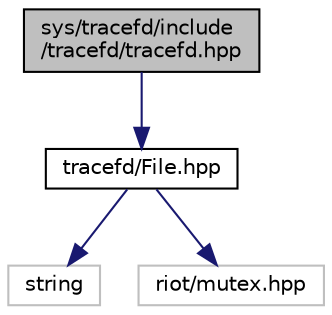 digraph "sys/tracefd/include/tracefd/tracefd.hpp"
{
 // LATEX_PDF_SIZE
  bgcolor="transparent";
  edge [fontname="Helvetica",fontsize="10",labelfontname="Helvetica",labelfontsize="10"];
  node [fontname="Helvetica",fontsize="10",shape=record];
  Node1 [label="sys/tracefd/include\l/tracefd/tracefd.hpp",height=0.2,width=0.4,color="black", fillcolor="grey75", style="filled", fontcolor="black",tooltip="Public API for Trace file descriptor module."];
  Node1 -> Node2 [color="midnightblue",fontsize="10",style="solid",fontname="Helvetica"];
  Node2 [label="tracefd/File.hpp",height=0.2,width=0.4,color="black",URL="$File_8hpp.html",tooltip="File class declaration."];
  Node2 -> Node3 [color="midnightblue",fontsize="10",style="solid",fontname="Helvetica"];
  Node3 [label="string",height=0.2,width=0.4,color="grey75",tooltip=" "];
  Node2 -> Node4 [color="midnightblue",fontsize="10",style="solid",fontname="Helvetica"];
  Node4 [label="riot/mutex.hpp",height=0.2,width=0.4,color="grey75",tooltip=" "];
}
